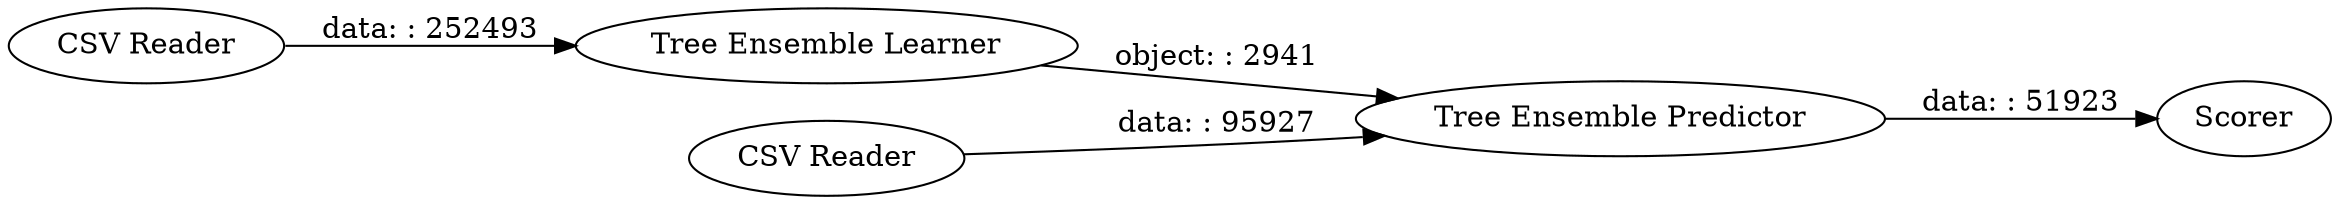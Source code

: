 digraph {
	"-2562548654147680423_2" [label="CSV Reader"]
	"-2562548654147680423_112" [label="Tree Ensemble Learner"]
	"-2562548654147680423_111" [label="Tree Ensemble Predictor"]
	"-2562548654147680423_107" [label=Scorer]
	"-2562548654147680423_1" [label="CSV Reader"]
	"-2562548654147680423_111" -> "-2562548654147680423_107" [label="data: : 51923"]
	"-2562548654147680423_2" -> "-2562548654147680423_112" [label="data: : 252493"]
	"-2562548654147680423_1" -> "-2562548654147680423_111" [label="data: : 95927"]
	"-2562548654147680423_112" -> "-2562548654147680423_111" [label="object: : 2941"]
	rankdir=LR
}
